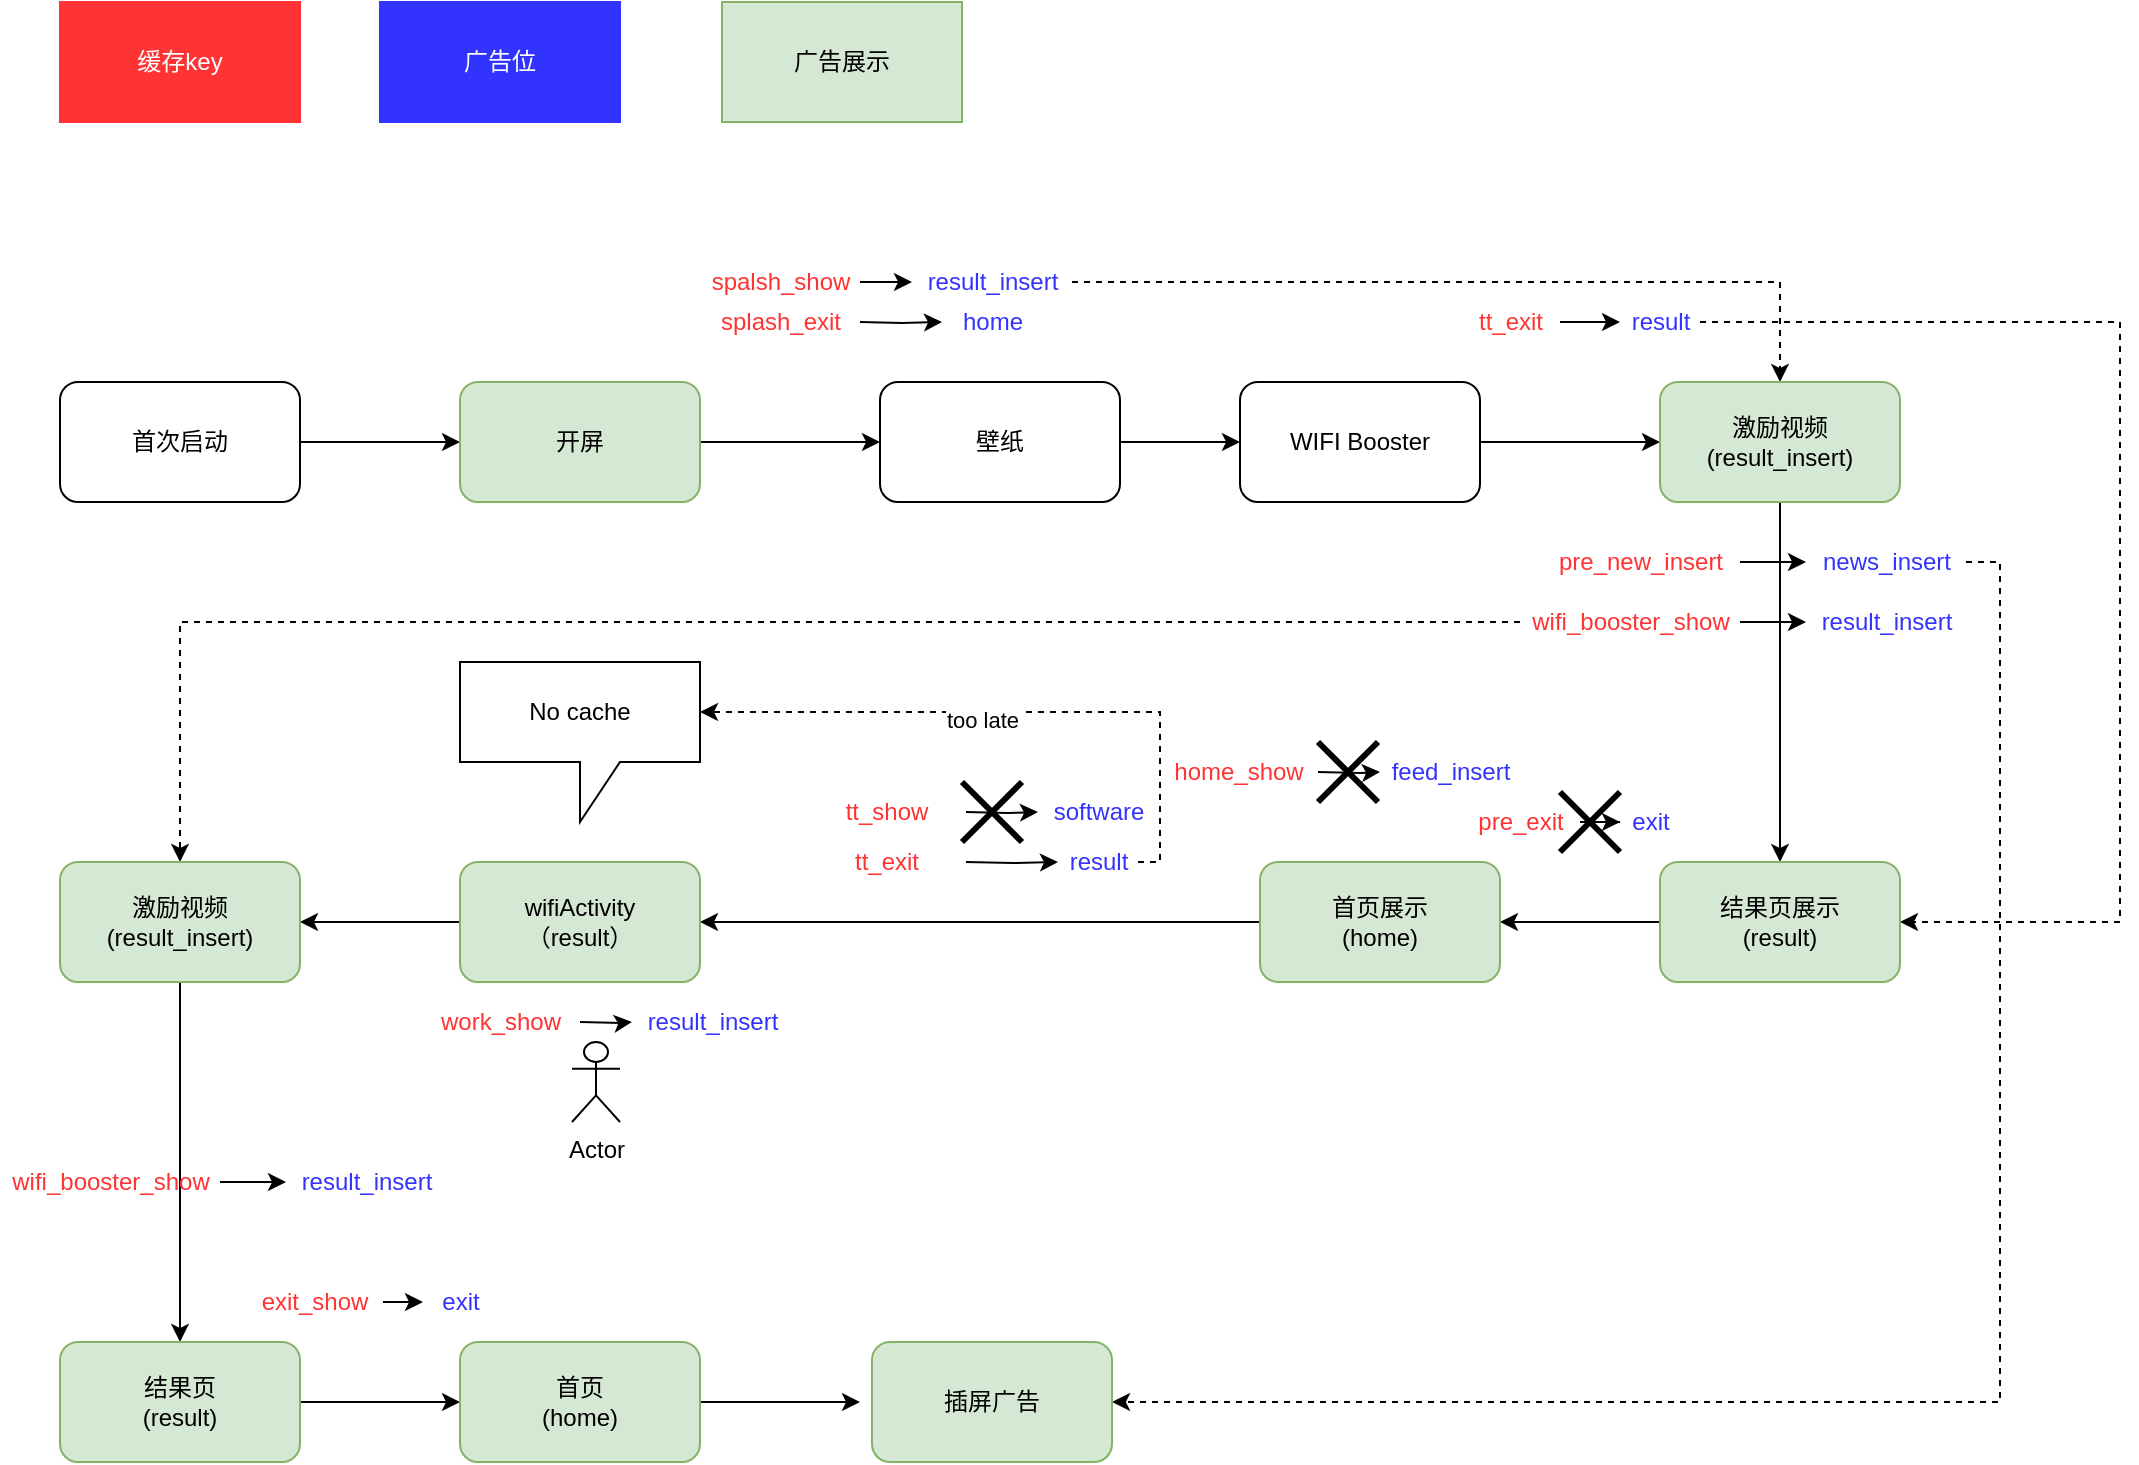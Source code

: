 <mxfile version="15.1.2" type="github">
  <diagram id="zIatl5wSEbZC8SOIgp_u" name="Page-1">
    <mxGraphModel dx="976" dy="698" grid="1" gridSize="10" guides="1" tooltips="1" connect="1" arrows="1" fold="1" page="1" pageScale="1" pageWidth="3000" pageHeight="1169" math="0" shadow="0">
      <root>
        <mxCell id="0" />
        <mxCell id="1" parent="0" />
        <mxCell id="Wr3gVZFRSCPEnMrOK_7e-4" style="edgeStyle=orthogonalEdgeStyle;rounded=0;orthogonalLoop=1;jettySize=auto;html=1;exitX=1;exitY=0.5;exitDx=0;exitDy=0;entryX=0;entryY=0.5;entryDx=0;entryDy=0;" edge="1" parent="1" source="Wr3gVZFRSCPEnMrOK_7e-1" target="Wr3gVZFRSCPEnMrOK_7e-2">
          <mxGeometry relative="1" as="geometry" />
        </mxCell>
        <mxCell id="Wr3gVZFRSCPEnMrOK_7e-1" value="首次启动" style="rounded=1;whiteSpace=wrap;html=1;" vertex="1" parent="1">
          <mxGeometry x="30" y="200" width="120" height="60" as="geometry" />
        </mxCell>
        <mxCell id="Wr3gVZFRSCPEnMrOK_7e-5" style="edgeStyle=orthogonalEdgeStyle;rounded=0;orthogonalLoop=1;jettySize=auto;html=1;exitX=1;exitY=0.5;exitDx=0;exitDy=0;" edge="1" parent="1" source="Wr3gVZFRSCPEnMrOK_7e-2" target="Wr3gVZFRSCPEnMrOK_7e-3">
          <mxGeometry relative="1" as="geometry" />
        </mxCell>
        <mxCell id="Wr3gVZFRSCPEnMrOK_7e-2" value="开屏" style="rounded=1;whiteSpace=wrap;html=1;strokeColor=#82b366;fillColor=#d5e8d4;" vertex="1" parent="1">
          <mxGeometry x="230" y="200" width="120" height="60" as="geometry" />
        </mxCell>
        <mxCell id="Wr3gVZFRSCPEnMrOK_7e-20" style="edgeStyle=orthogonalEdgeStyle;rounded=0;orthogonalLoop=1;jettySize=auto;html=1;exitX=1;exitY=0.5;exitDx=0;exitDy=0;fontColor=#FFFFFF;" edge="1" parent="1" source="Wr3gVZFRSCPEnMrOK_7e-3">
          <mxGeometry relative="1" as="geometry">
            <mxPoint x="620" y="230" as="targetPoint" />
          </mxGeometry>
        </mxCell>
        <mxCell id="Wr3gVZFRSCPEnMrOK_7e-3" value="壁纸" style="rounded=1;whiteSpace=wrap;html=1;" vertex="1" parent="1">
          <mxGeometry x="440" y="200" width="120" height="60" as="geometry" />
        </mxCell>
        <mxCell id="Wr3gVZFRSCPEnMrOK_7e-16" value="" style="edgeStyle=orthogonalEdgeStyle;rounded=0;orthogonalLoop=1;jettySize=auto;html=1;fontColor=#FF3333;" edge="1" parent="1" source="Wr3gVZFRSCPEnMrOK_7e-6" target="Wr3gVZFRSCPEnMrOK_7e-13">
          <mxGeometry relative="1" as="geometry" />
        </mxCell>
        <mxCell id="Wr3gVZFRSCPEnMrOK_7e-6" value="spalsh_show" style="text;html=1;align=center;verticalAlign=middle;resizable=0;points=[];autosize=1;strokeColor=none;fillColor=none;fontColor=#FF3333;" vertex="1" parent="1">
          <mxGeometry x="350" y="140" width="80" height="20" as="geometry" />
        </mxCell>
        <mxCell id="Wr3gVZFRSCPEnMrOK_7e-7" value="splash_exit" style="text;html=1;align=center;verticalAlign=middle;resizable=0;points=[];autosize=1;strokeColor=none;fillColor=none;fontColor=#FF3333;" vertex="1" parent="1">
          <mxGeometry x="350" y="160" width="80" height="20" as="geometry" />
        </mxCell>
        <mxCell id="Wr3gVZFRSCPEnMrOK_7e-8" value="" style="rounded=0;whiteSpace=wrap;html=1;fontColor=#FF3333;strokeColor=#FF3333;fillColor=#FF3333;" vertex="1" parent="1">
          <mxGeometry x="30" y="10" width="120" height="60" as="geometry" />
        </mxCell>
        <mxCell id="Wr3gVZFRSCPEnMrOK_7e-9" value="" style="rounded=0;whiteSpace=wrap;html=1;fontColor=#FF3333;strokeColor=#3333FF;fillColor=#3333FF;" vertex="1" parent="1">
          <mxGeometry x="190" y="10" width="120" height="60" as="geometry" />
        </mxCell>
        <mxCell id="Wr3gVZFRSCPEnMrOK_7e-10" value="&lt;font color=&quot;#ffffff&quot;&gt;缓存key&lt;/font&gt;" style="text;html=1;strokeColor=none;fillColor=none;align=center;verticalAlign=middle;whiteSpace=wrap;rounded=0;fontColor=#FF3333;" vertex="1" parent="1">
          <mxGeometry x="40" y="30" width="100" height="20" as="geometry" />
        </mxCell>
        <mxCell id="Wr3gVZFRSCPEnMrOK_7e-11" value="&lt;font color=&quot;#ffffff&quot;&gt;&lt;span&gt;广告位&lt;/span&gt;&lt;/font&gt;" style="text;html=1;strokeColor=none;fillColor=none;align=center;verticalAlign=middle;whiteSpace=wrap;rounded=0;fontColor=#FF3333;" vertex="1" parent="1">
          <mxGeometry x="200" y="30" width="100" height="20" as="geometry" />
        </mxCell>
        <mxCell id="Wr3gVZFRSCPEnMrOK_7e-30" style="edgeStyle=orthogonalEdgeStyle;rounded=0;orthogonalLoop=1;jettySize=auto;html=1;entryX=0.5;entryY=0;entryDx=0;entryDy=0;fontColor=#FFFFFF;dashed=1;" edge="1" parent="1" source="Wr3gVZFRSCPEnMrOK_7e-13" target="Wr3gVZFRSCPEnMrOK_7e-25">
          <mxGeometry relative="1" as="geometry" />
        </mxCell>
        <mxCell id="Wr3gVZFRSCPEnMrOK_7e-13" value="result_insert" style="text;html=1;align=center;verticalAlign=middle;resizable=0;points=[];autosize=1;strokeColor=none;fillColor=none;fontColor=#3333FF;" vertex="1" parent="1">
          <mxGeometry x="456" y="140" width="80" height="20" as="geometry" />
        </mxCell>
        <mxCell id="Wr3gVZFRSCPEnMrOK_7e-17" value="" style="edgeStyle=orthogonalEdgeStyle;rounded=0;orthogonalLoop=1;jettySize=auto;html=1;fontColor=#FF3333;" edge="1" parent="1" target="Wr3gVZFRSCPEnMrOK_7e-18">
          <mxGeometry relative="1" as="geometry">
            <mxPoint x="430" y="170" as="sourcePoint" />
          </mxGeometry>
        </mxCell>
        <mxCell id="Wr3gVZFRSCPEnMrOK_7e-18" value="home" style="text;html=1;align=center;verticalAlign=middle;resizable=0;points=[];autosize=1;strokeColor=none;fillColor=none;fontColor=#3333FF;" vertex="1" parent="1">
          <mxGeometry x="471" y="160" width="50" height="20" as="geometry" />
        </mxCell>
        <mxCell id="Wr3gVZFRSCPEnMrOK_7e-26" value="" style="edgeStyle=orthogonalEdgeStyle;rounded=0;orthogonalLoop=1;jettySize=auto;html=1;fontColor=#FFFFFF;" edge="1" parent="1" source="Wr3gVZFRSCPEnMrOK_7e-21" target="Wr3gVZFRSCPEnMrOK_7e-25">
          <mxGeometry relative="1" as="geometry" />
        </mxCell>
        <mxCell id="Wr3gVZFRSCPEnMrOK_7e-21" value="&lt;font color=&quot;#000000&quot;&gt;WIFI Booster&lt;/font&gt;" style="rounded=1;whiteSpace=wrap;html=1;fontColor=#FFFFFF;fillColor=#FFFFFF;" vertex="1" parent="1">
          <mxGeometry x="620" y="200" width="120" height="60" as="geometry" />
        </mxCell>
        <mxCell id="Wr3gVZFRSCPEnMrOK_7e-22" value="" style="edgeStyle=orthogonalEdgeStyle;rounded=0;orthogonalLoop=1;jettySize=auto;html=1;fontColor=#FF3333;" edge="1" parent="1" source="Wr3gVZFRSCPEnMrOK_7e-23">
          <mxGeometry relative="1" as="geometry">
            <mxPoint x="810" y="170" as="targetPoint" />
          </mxGeometry>
        </mxCell>
        <mxCell id="Wr3gVZFRSCPEnMrOK_7e-23" value="tt_exit" style="text;html=1;align=center;verticalAlign=middle;resizable=0;points=[];autosize=1;strokeColor=none;fillColor=none;fontColor=#FF3333;" vertex="1" parent="1">
          <mxGeometry x="730" y="160" width="50" height="20" as="geometry" />
        </mxCell>
        <mxCell id="Wr3gVZFRSCPEnMrOK_7e-33" style="edgeStyle=orthogonalEdgeStyle;rounded=0;orthogonalLoop=1;jettySize=auto;html=1;entryX=1;entryY=0.5;entryDx=0;entryDy=0;fontColor=#000000;dashed=1;" edge="1" parent="1" source="Wr3gVZFRSCPEnMrOK_7e-24" target="Wr3gVZFRSCPEnMrOK_7e-32">
          <mxGeometry relative="1" as="geometry">
            <Array as="points">
              <mxPoint x="1060" y="170" />
              <mxPoint x="1060" y="470" />
            </Array>
          </mxGeometry>
        </mxCell>
        <mxCell id="Wr3gVZFRSCPEnMrOK_7e-24" value="result" style="text;html=1;align=center;verticalAlign=middle;resizable=0;points=[];autosize=1;strokeColor=none;fillColor=none;fontColor=#3333FF;" vertex="1" parent="1">
          <mxGeometry x="810" y="160" width="40" height="20" as="geometry" />
        </mxCell>
        <mxCell id="Wr3gVZFRSCPEnMrOK_7e-31" style="edgeStyle=orthogonalEdgeStyle;rounded=0;orthogonalLoop=1;jettySize=auto;html=1;exitX=0.5;exitY=1;exitDx=0;exitDy=0;fontColor=#FFFFFF;entryX=0.5;entryY=0;entryDx=0;entryDy=0;" edge="1" parent="1" source="Wr3gVZFRSCPEnMrOK_7e-25" target="Wr3gVZFRSCPEnMrOK_7e-32">
          <mxGeometry relative="1" as="geometry">
            <mxPoint x="890" y="300" as="targetPoint" />
          </mxGeometry>
        </mxCell>
        <mxCell id="Wr3gVZFRSCPEnMrOK_7e-25" value="&lt;font color=&quot;#000000&quot;&gt;&lt;span&gt;激励视频&lt;br&gt;(result_insert)&lt;br&gt;&lt;/span&gt;&lt;/font&gt;" style="rounded=1;whiteSpace=wrap;html=1;strokeColor=#82b366;fillColor=#d5e8d4;" vertex="1" parent="1">
          <mxGeometry x="830" y="200" width="120" height="60" as="geometry" />
        </mxCell>
        <mxCell id="Wr3gVZFRSCPEnMrOK_7e-43" style="edgeStyle=orthogonalEdgeStyle;rounded=0;orthogonalLoop=1;jettySize=auto;html=1;entryX=1;entryY=0.5;entryDx=0;entryDy=0;fontColor=#000000;" edge="1" parent="1" source="Wr3gVZFRSCPEnMrOK_7e-32" target="Wr3gVZFRSCPEnMrOK_7e-42">
          <mxGeometry relative="1" as="geometry" />
        </mxCell>
        <mxCell id="Wr3gVZFRSCPEnMrOK_7e-32" value="结果页展示&lt;br&gt;(result)" style="rounded=1;whiteSpace=wrap;html=1;strokeColor=#82b366;fillColor=#d5e8d4;" vertex="1" parent="1">
          <mxGeometry x="830" y="440" width="120" height="60" as="geometry" />
        </mxCell>
        <mxCell id="Wr3gVZFRSCPEnMrOK_7e-36" value="" style="edgeStyle=orthogonalEdgeStyle;rounded=0;orthogonalLoop=1;jettySize=auto;html=1;fontColor=#FF3333;" edge="1" parent="1" source="Wr3gVZFRSCPEnMrOK_7e-37" target="Wr3gVZFRSCPEnMrOK_7e-38">
          <mxGeometry relative="1" as="geometry" />
        </mxCell>
        <mxCell id="Wr3gVZFRSCPEnMrOK_7e-37" value="pre_new_insert" style="text;html=1;align=center;verticalAlign=middle;resizable=0;points=[];autosize=1;strokeColor=none;fillColor=none;fontColor=#FF3333;" vertex="1" parent="1">
          <mxGeometry x="770" y="280" width="100" height="20" as="geometry" />
        </mxCell>
        <mxCell id="Wr3gVZFRSCPEnMrOK_7e-89" style="edgeStyle=orthogonalEdgeStyle;rounded=0;orthogonalLoop=1;jettySize=auto;html=1;fontColor=#000000;dashed=1;" edge="1" parent="1" source="Wr3gVZFRSCPEnMrOK_7e-38" target="Wr3gVZFRSCPEnMrOK_7e-88">
          <mxGeometry relative="1" as="geometry">
            <Array as="points">
              <mxPoint x="1000" y="290" />
              <mxPoint x="1000" y="710" />
            </Array>
          </mxGeometry>
        </mxCell>
        <mxCell id="Wr3gVZFRSCPEnMrOK_7e-38" value="news_insert" style="text;html=1;align=center;verticalAlign=middle;resizable=0;points=[];autosize=1;strokeColor=none;fillColor=none;fontColor=#3333FF;" vertex="1" parent="1">
          <mxGeometry x="903" y="280" width="80" height="20" as="geometry" />
        </mxCell>
        <mxCell id="Wr3gVZFRSCPEnMrOK_7e-39" value="" style="edgeStyle=orthogonalEdgeStyle;rounded=0;orthogonalLoop=1;jettySize=auto;html=1;fontColor=#FF3333;" edge="1" parent="1" source="Wr3gVZFRSCPEnMrOK_7e-40" target="Wr3gVZFRSCPEnMrOK_7e-41">
          <mxGeometry relative="1" as="geometry" />
        </mxCell>
        <mxCell id="Wr3gVZFRSCPEnMrOK_7e-72" style="edgeStyle=orthogonalEdgeStyle;rounded=0;orthogonalLoop=1;jettySize=auto;html=1;dashed=1;fontColor=#000000;" edge="1" parent="1" source="Wr3gVZFRSCPEnMrOK_7e-40" target="Wr3gVZFRSCPEnMrOK_7e-67">
          <mxGeometry relative="1" as="geometry" />
        </mxCell>
        <mxCell id="Wr3gVZFRSCPEnMrOK_7e-40" value="wifi_booster_show" style="text;html=1;align=center;verticalAlign=middle;resizable=0;points=[];autosize=1;strokeColor=none;fillColor=none;fontColor=#FF3333;" vertex="1" parent="1">
          <mxGeometry x="760" y="310" width="110" height="20" as="geometry" />
        </mxCell>
        <mxCell id="Wr3gVZFRSCPEnMrOK_7e-41" value="result_insert" style="text;html=1;align=center;verticalAlign=middle;resizable=0;points=[];autosize=1;strokeColor=none;fillColor=none;fontColor=#3333FF;" vertex="1" parent="1">
          <mxGeometry x="903" y="310" width="80" height="20" as="geometry" />
        </mxCell>
        <mxCell id="Wr3gVZFRSCPEnMrOK_7e-50" style="edgeStyle=orthogonalEdgeStyle;rounded=0;orthogonalLoop=1;jettySize=auto;html=1;fontColor=#000000;entryX=1;entryY=0.5;entryDx=0;entryDy=0;" edge="1" parent="1" source="Wr3gVZFRSCPEnMrOK_7e-42" target="Wr3gVZFRSCPEnMrOK_7e-51">
          <mxGeometry relative="1" as="geometry">
            <mxPoint x="570" y="470" as="targetPoint" />
          </mxGeometry>
        </mxCell>
        <mxCell id="Wr3gVZFRSCPEnMrOK_7e-42" value="首页展示&lt;br&gt;(home)" style="rounded=1;whiteSpace=wrap;html=1;strokeColor=#82b366;fillColor=#d5e8d4;" vertex="1" parent="1">
          <mxGeometry x="630" y="440" width="120" height="60" as="geometry" />
        </mxCell>
        <mxCell id="Wr3gVZFRSCPEnMrOK_7e-47" value="" style="edgeStyle=orthogonalEdgeStyle;rounded=0;orthogonalLoop=1;jettySize=auto;html=1;fontColor=#000000;" edge="1" parent="1" source="Wr3gVZFRSCPEnMrOK_7e-45" target="Wr3gVZFRSCPEnMrOK_7e-46">
          <mxGeometry relative="1" as="geometry" />
        </mxCell>
        <mxCell id="Wr3gVZFRSCPEnMrOK_7e-45" value="pre_exit" style="text;html=1;align=center;verticalAlign=middle;resizable=0;points=[];autosize=1;strokeColor=none;fillColor=none;fontColor=#FF3333;" vertex="1" parent="1">
          <mxGeometry x="730" y="410" width="60" height="20" as="geometry" />
        </mxCell>
        <mxCell id="Wr3gVZFRSCPEnMrOK_7e-46" value="exit" style="text;html=1;align=center;verticalAlign=middle;resizable=0;points=[];autosize=1;strokeColor=none;fillColor=none;fontColor=#3333FF;" vertex="1" parent="1">
          <mxGeometry x="810" y="410" width="30" height="20" as="geometry" />
        </mxCell>
        <mxCell id="Wr3gVZFRSCPEnMrOK_7e-48" value="" style="shape=umlDestroy;whiteSpace=wrap;html=1;strokeWidth=3;fontColor=#000000;fillColor=#FFFFFF;" vertex="1" parent="1">
          <mxGeometry x="780" y="405" width="30" height="30" as="geometry" />
        </mxCell>
        <mxCell id="Wr3gVZFRSCPEnMrOK_7e-58" style="edgeStyle=orthogonalEdgeStyle;rounded=0;orthogonalLoop=1;jettySize=auto;html=1;exitX=0;exitY=0.5;exitDx=0;exitDy=0;fontColor=#000000;entryX=1;entryY=0.5;entryDx=0;entryDy=0;" edge="1" parent="1" source="Wr3gVZFRSCPEnMrOK_7e-51" target="Wr3gVZFRSCPEnMrOK_7e-67">
          <mxGeometry relative="1" as="geometry">
            <mxPoint x="140" y="470" as="targetPoint" />
          </mxGeometry>
        </mxCell>
        <mxCell id="Wr3gVZFRSCPEnMrOK_7e-51" value="wifiActivity&lt;br&gt;（result）" style="rounded=1;whiteSpace=wrap;html=1;fillColor=#d5e8d4;strokeColor=#82b366;" vertex="1" parent="1">
          <mxGeometry x="230" y="440" width="120" height="60" as="geometry" />
        </mxCell>
        <mxCell id="Wr3gVZFRSCPEnMrOK_7e-53" value="No cache" style="shape=callout;whiteSpace=wrap;html=1;perimeter=calloutPerimeter;fontColor=#000000;strokeColor=#000000;fillColor=#FFFFFF;" vertex="1" parent="1">
          <mxGeometry x="230" y="340" width="120" height="80" as="geometry" />
        </mxCell>
        <mxCell id="Wr3gVZFRSCPEnMrOK_7e-54" value="home_show" style="text;html=1;align=center;verticalAlign=middle;resizable=0;points=[];autosize=1;strokeColor=none;fillColor=none;fontColor=#FF3333;" vertex="1" parent="1">
          <mxGeometry x="579" y="385" width="80" height="20" as="geometry" />
        </mxCell>
        <mxCell id="Wr3gVZFRSCPEnMrOK_7e-55" value="" style="edgeStyle=orthogonalEdgeStyle;rounded=0;orthogonalLoop=1;jettySize=auto;html=1;fontColor=#FF3333;" edge="1" parent="1" target="Wr3gVZFRSCPEnMrOK_7e-56">
          <mxGeometry relative="1" as="geometry">
            <mxPoint x="659" y="395" as="sourcePoint" />
          </mxGeometry>
        </mxCell>
        <mxCell id="Wr3gVZFRSCPEnMrOK_7e-56" value="feed_insert" style="text;html=1;align=center;verticalAlign=middle;resizable=0;points=[];autosize=1;strokeColor=none;fillColor=none;fontColor=#3333FF;" vertex="1" parent="1">
          <mxGeometry x="690" y="385" width="70" height="20" as="geometry" />
        </mxCell>
        <mxCell id="Wr3gVZFRSCPEnMrOK_7e-57" value="" style="shape=umlDestroy;whiteSpace=wrap;html=1;strokeWidth=3;fontColor=#000000;fillColor=#FFFFFF;" vertex="1" parent="1">
          <mxGeometry x="659" y="380" width="30" height="30" as="geometry" />
        </mxCell>
        <mxCell id="Wr3gVZFRSCPEnMrOK_7e-59" value="tt_exit" style="text;html=1;align=center;verticalAlign=middle;resizable=0;points=[];autosize=1;strokeColor=none;fillColor=none;fontColor=#FF3333;" vertex="1" parent="1">
          <mxGeometry x="418" y="430" width="50" height="20" as="geometry" />
        </mxCell>
        <mxCell id="Wr3gVZFRSCPEnMrOK_7e-60" value="" style="edgeStyle=orthogonalEdgeStyle;rounded=0;orthogonalLoop=1;jettySize=auto;html=1;fontColor=#FF3333;" edge="1" parent="1" target="Wr3gVZFRSCPEnMrOK_7e-61">
          <mxGeometry relative="1" as="geometry">
            <mxPoint x="483" y="440" as="sourcePoint" />
          </mxGeometry>
        </mxCell>
        <mxCell id="Wr3gVZFRSCPEnMrOK_7e-65" style="edgeStyle=orthogonalEdgeStyle;rounded=0;orthogonalLoop=1;jettySize=auto;html=1;entryX=0;entryY=0;entryDx=120;entryDy=25;entryPerimeter=0;fontColor=#000000;dashed=1;" edge="1" parent="1" source="Wr3gVZFRSCPEnMrOK_7e-61" target="Wr3gVZFRSCPEnMrOK_7e-53">
          <mxGeometry relative="1" as="geometry">
            <Array as="points">
              <mxPoint x="580" y="440" />
              <mxPoint x="580" y="365" />
            </Array>
          </mxGeometry>
        </mxCell>
        <mxCell id="Wr3gVZFRSCPEnMrOK_7e-66" value="too late" style="edgeLabel;html=1;align=center;verticalAlign=middle;resizable=0;points=[];fontColor=#000000;" vertex="1" connectable="0" parent="Wr3gVZFRSCPEnMrOK_7e-65">
          <mxGeometry x="0.11" y="4" relative="1" as="geometry">
            <mxPoint as="offset" />
          </mxGeometry>
        </mxCell>
        <mxCell id="Wr3gVZFRSCPEnMrOK_7e-61" value="result" style="text;html=1;align=center;verticalAlign=middle;resizable=0;points=[];autosize=1;strokeColor=none;fillColor=none;fontColor=#3333FF;" vertex="1" parent="1">
          <mxGeometry x="529" y="430" width="40" height="20" as="geometry" />
        </mxCell>
        <mxCell id="Wr3gVZFRSCPEnMrOK_7e-62" value="tt_show" style="text;html=1;align=center;verticalAlign=middle;resizable=0;points=[];autosize=1;strokeColor=none;fillColor=none;fontColor=#FF3333;" vertex="1" parent="1">
          <mxGeometry x="413" y="405" width="60" height="20" as="geometry" />
        </mxCell>
        <mxCell id="Wr3gVZFRSCPEnMrOK_7e-63" value="" style="edgeStyle=orthogonalEdgeStyle;rounded=0;orthogonalLoop=1;jettySize=auto;html=1;fontColor=#FF3333;" edge="1" parent="1" target="Wr3gVZFRSCPEnMrOK_7e-64">
          <mxGeometry relative="1" as="geometry">
            <mxPoint x="483" y="415" as="sourcePoint" />
          </mxGeometry>
        </mxCell>
        <mxCell id="Wr3gVZFRSCPEnMrOK_7e-64" value="software" style="text;html=1;align=center;verticalAlign=middle;resizable=0;points=[];autosize=1;strokeColor=none;fillColor=none;fontColor=#3333FF;" vertex="1" parent="1">
          <mxGeometry x="519" y="405" width="60" height="20" as="geometry" />
        </mxCell>
        <mxCell id="Wr3gVZFRSCPEnMrOK_7e-75" style="edgeStyle=orthogonalEdgeStyle;rounded=0;orthogonalLoop=1;jettySize=auto;html=1;exitX=0.5;exitY=1;exitDx=0;exitDy=0;fontColor=#000000;" edge="1" parent="1" source="Wr3gVZFRSCPEnMrOK_7e-67">
          <mxGeometry relative="1" as="geometry">
            <mxPoint x="90" y="680" as="targetPoint" />
          </mxGeometry>
        </mxCell>
        <mxCell id="Wr3gVZFRSCPEnMrOK_7e-67" value="&lt;font color=&quot;#000000&quot;&gt;&lt;span&gt;激励视频&lt;br&gt;(result_insert)&lt;br&gt;&lt;/span&gt;&lt;/font&gt;" style="rounded=1;whiteSpace=wrap;html=1;strokeColor=#82b366;fillColor=#d5e8d4;" vertex="1" parent="1">
          <mxGeometry x="30" y="440" width="120" height="60" as="geometry" />
        </mxCell>
        <mxCell id="Wr3gVZFRSCPEnMrOK_7e-68" value="" style="shape=umlDestroy;whiteSpace=wrap;html=1;strokeWidth=3;fontColor=#000000;fillColor=#FFFFFF;" vertex="1" parent="1">
          <mxGeometry x="481" y="400" width="30" height="30" as="geometry" />
        </mxCell>
        <mxCell id="Wr3gVZFRSCPEnMrOK_7e-69" value="work_show" style="text;html=1;align=center;verticalAlign=middle;resizable=0;points=[];autosize=1;strokeColor=none;fillColor=none;fontColor=#FF3333;" vertex="1" parent="1">
          <mxGeometry x="210" y="510" width="80" height="20" as="geometry" />
        </mxCell>
        <mxCell id="Wr3gVZFRSCPEnMrOK_7e-70" value="" style="edgeStyle=orthogonalEdgeStyle;rounded=0;orthogonalLoop=1;jettySize=auto;html=1;fontColor=#FF3333;" edge="1" parent="1" target="Wr3gVZFRSCPEnMrOK_7e-71">
          <mxGeometry relative="1" as="geometry">
            <mxPoint x="290" y="520" as="sourcePoint" />
          </mxGeometry>
        </mxCell>
        <mxCell id="Wr3gVZFRSCPEnMrOK_7e-71" value="result_insert" style="text;html=1;align=center;verticalAlign=middle;resizable=0;points=[];autosize=1;strokeColor=none;fillColor=none;fontColor=#3333FF;" vertex="1" parent="1">
          <mxGeometry x="316" y="510" width="80" height="20" as="geometry" />
        </mxCell>
        <mxCell id="Wr3gVZFRSCPEnMrOK_7e-74" value="Actor" style="shape=umlActor;verticalLabelPosition=bottom;verticalAlign=top;html=1;outlineConnect=0;fontColor=#000000;strokeColor=#000000;fillColor=#FFFFFF;" vertex="1" parent="1">
          <mxGeometry x="286" y="530" width="24" height="40" as="geometry" />
        </mxCell>
        <mxCell id="Wr3gVZFRSCPEnMrOK_7e-81" style="edgeStyle=orthogonalEdgeStyle;rounded=0;orthogonalLoop=1;jettySize=auto;html=1;fontColor=#000000;" edge="1" parent="1" source="Wr3gVZFRSCPEnMrOK_7e-76">
          <mxGeometry relative="1" as="geometry">
            <mxPoint x="230" y="710" as="targetPoint" />
          </mxGeometry>
        </mxCell>
        <mxCell id="Wr3gVZFRSCPEnMrOK_7e-76" value="结果页&lt;br&gt;(result)" style="rounded=1;whiteSpace=wrap;html=1;strokeColor=#82b366;fillColor=#d5e8d4;" vertex="1" parent="1">
          <mxGeometry x="30" y="680" width="120" height="60" as="geometry" />
        </mxCell>
        <mxCell id="Wr3gVZFRSCPEnMrOK_7e-77" value="" style="edgeStyle=orthogonalEdgeStyle;rounded=0;orthogonalLoop=1;jettySize=auto;html=1;fontColor=#FF3333;" edge="1" parent="1" source="Wr3gVZFRSCPEnMrOK_7e-78" target="Wr3gVZFRSCPEnMrOK_7e-79">
          <mxGeometry relative="1" as="geometry" />
        </mxCell>
        <mxCell id="Wr3gVZFRSCPEnMrOK_7e-78" value="wifi_booster_show" style="text;html=1;align=center;verticalAlign=middle;resizable=0;points=[];autosize=1;strokeColor=none;fillColor=none;fontColor=#FF3333;" vertex="1" parent="1">
          <mxGeometry y="590" width="110" height="20" as="geometry" />
        </mxCell>
        <mxCell id="Wr3gVZFRSCPEnMrOK_7e-79" value="result_insert" style="text;html=1;align=center;verticalAlign=middle;resizable=0;points=[];autosize=1;strokeColor=none;fillColor=none;fontColor=#3333FF;" vertex="1" parent="1">
          <mxGeometry x="143" y="590" width="80" height="20" as="geometry" />
        </mxCell>
        <mxCell id="Wr3gVZFRSCPEnMrOK_7e-87" style="edgeStyle=orthogonalEdgeStyle;rounded=0;orthogonalLoop=1;jettySize=auto;html=1;fontColor=#000000;" edge="1" parent="1" source="Wr3gVZFRSCPEnMrOK_7e-82">
          <mxGeometry relative="1" as="geometry">
            <mxPoint x="430" y="710" as="targetPoint" />
          </mxGeometry>
        </mxCell>
        <mxCell id="Wr3gVZFRSCPEnMrOK_7e-82" value="首页&lt;br&gt;(home)" style="rounded=1;whiteSpace=wrap;html=1;strokeColor=#82b366;fillColor=#d5e8d4;" vertex="1" parent="1">
          <mxGeometry x="230" y="680" width="120" height="60" as="geometry" />
        </mxCell>
        <mxCell id="Wr3gVZFRSCPEnMrOK_7e-83" value="" style="edgeStyle=orthogonalEdgeStyle;rounded=0;orthogonalLoop=1;jettySize=auto;html=1;fontColor=#FF3333;" edge="1" parent="1" source="Wr3gVZFRSCPEnMrOK_7e-84">
          <mxGeometry relative="1" as="geometry">
            <mxPoint x="211.5" y="660" as="targetPoint" />
          </mxGeometry>
        </mxCell>
        <mxCell id="Wr3gVZFRSCPEnMrOK_7e-84" value="exit_show" style="text;html=1;align=center;verticalAlign=middle;resizable=0;points=[];autosize=1;strokeColor=none;fillColor=none;fontColor=#FF3333;" vertex="1" parent="1">
          <mxGeometry x="121.5" y="650" width="70" height="20" as="geometry" />
        </mxCell>
        <mxCell id="Wr3gVZFRSCPEnMrOK_7e-85" value="exit" style="text;html=1;align=center;verticalAlign=middle;resizable=0;points=[];autosize=1;strokeColor=none;fillColor=none;fontColor=#3333FF;" vertex="1" parent="1">
          <mxGeometry x="214.5" y="650" width="30" height="20" as="geometry" />
        </mxCell>
        <mxCell id="Wr3gVZFRSCPEnMrOK_7e-88" value="插屏广告" style="rounded=1;whiteSpace=wrap;html=1;strokeColor=#82b366;fillColor=#d5e8d4;" vertex="1" parent="1">
          <mxGeometry x="436" y="680" width="120" height="60" as="geometry" />
        </mxCell>
        <mxCell id="Wr3gVZFRSCPEnMrOK_7e-91" value="广告展示" style="rounded=0;whiteSpace=wrap;html=1;strokeColor=#82b366;fillColor=#d5e8d4;" vertex="1" parent="1">
          <mxGeometry x="361" y="10" width="120" height="60" as="geometry" />
        </mxCell>
      </root>
    </mxGraphModel>
  </diagram>
</mxfile>
